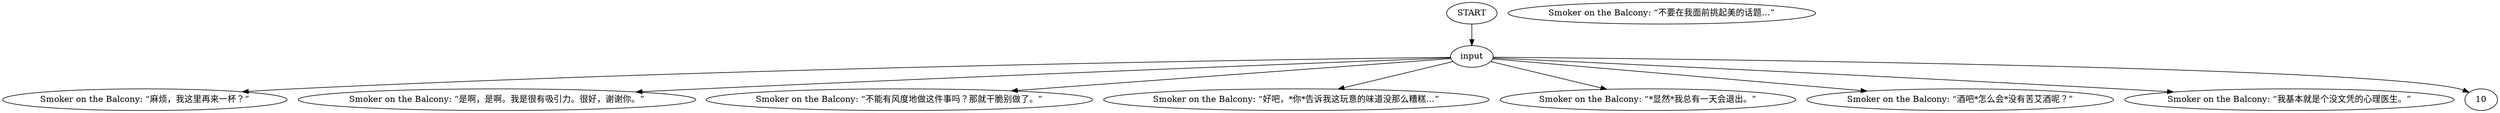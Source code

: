 # BACKYARD / SMOKER ON THE BALCONY barks whirling
# Barks in Whirling.
# ==================================================
digraph G {
	  0 [label="START"];
	  1 [label="input"];
	  2 [label="Smoker on the Balcony: “麻烦，我这里再来一杯？”"];
	  3 [label="Smoker on the Balcony: “是啊，是啊。我是很有吸引力。很好，谢谢你。”"];
	  4 [label="Smoker on the Balcony: “不能有风度地做这件事吗？那就干脆别做了。”"];
	  5 [label="Smoker on the Balcony: “好吧，*你*告诉我这玩意的味道没那么糟糕…”"];
	  6 [label="Smoker on the Balcony: “不要在我面前挑起美的话题…”"];
	  7 [label="Smoker on the Balcony: “*显然*我总有一天会退出。”"];
	  8 [label="Smoker on the Balcony: “酒吧*怎么会*没有苦艾酒呢？”"];
	  9 [label="Smoker on the Balcony: “我基本就是个没文凭的心理医生。”"];
	  0 -> 1
	  1 -> 2
	  1 -> 3
	  1 -> 4
	  1 -> 5
	  1 -> 7
	  1 -> 8
	  1 -> 9
	  1 -> 10
}

